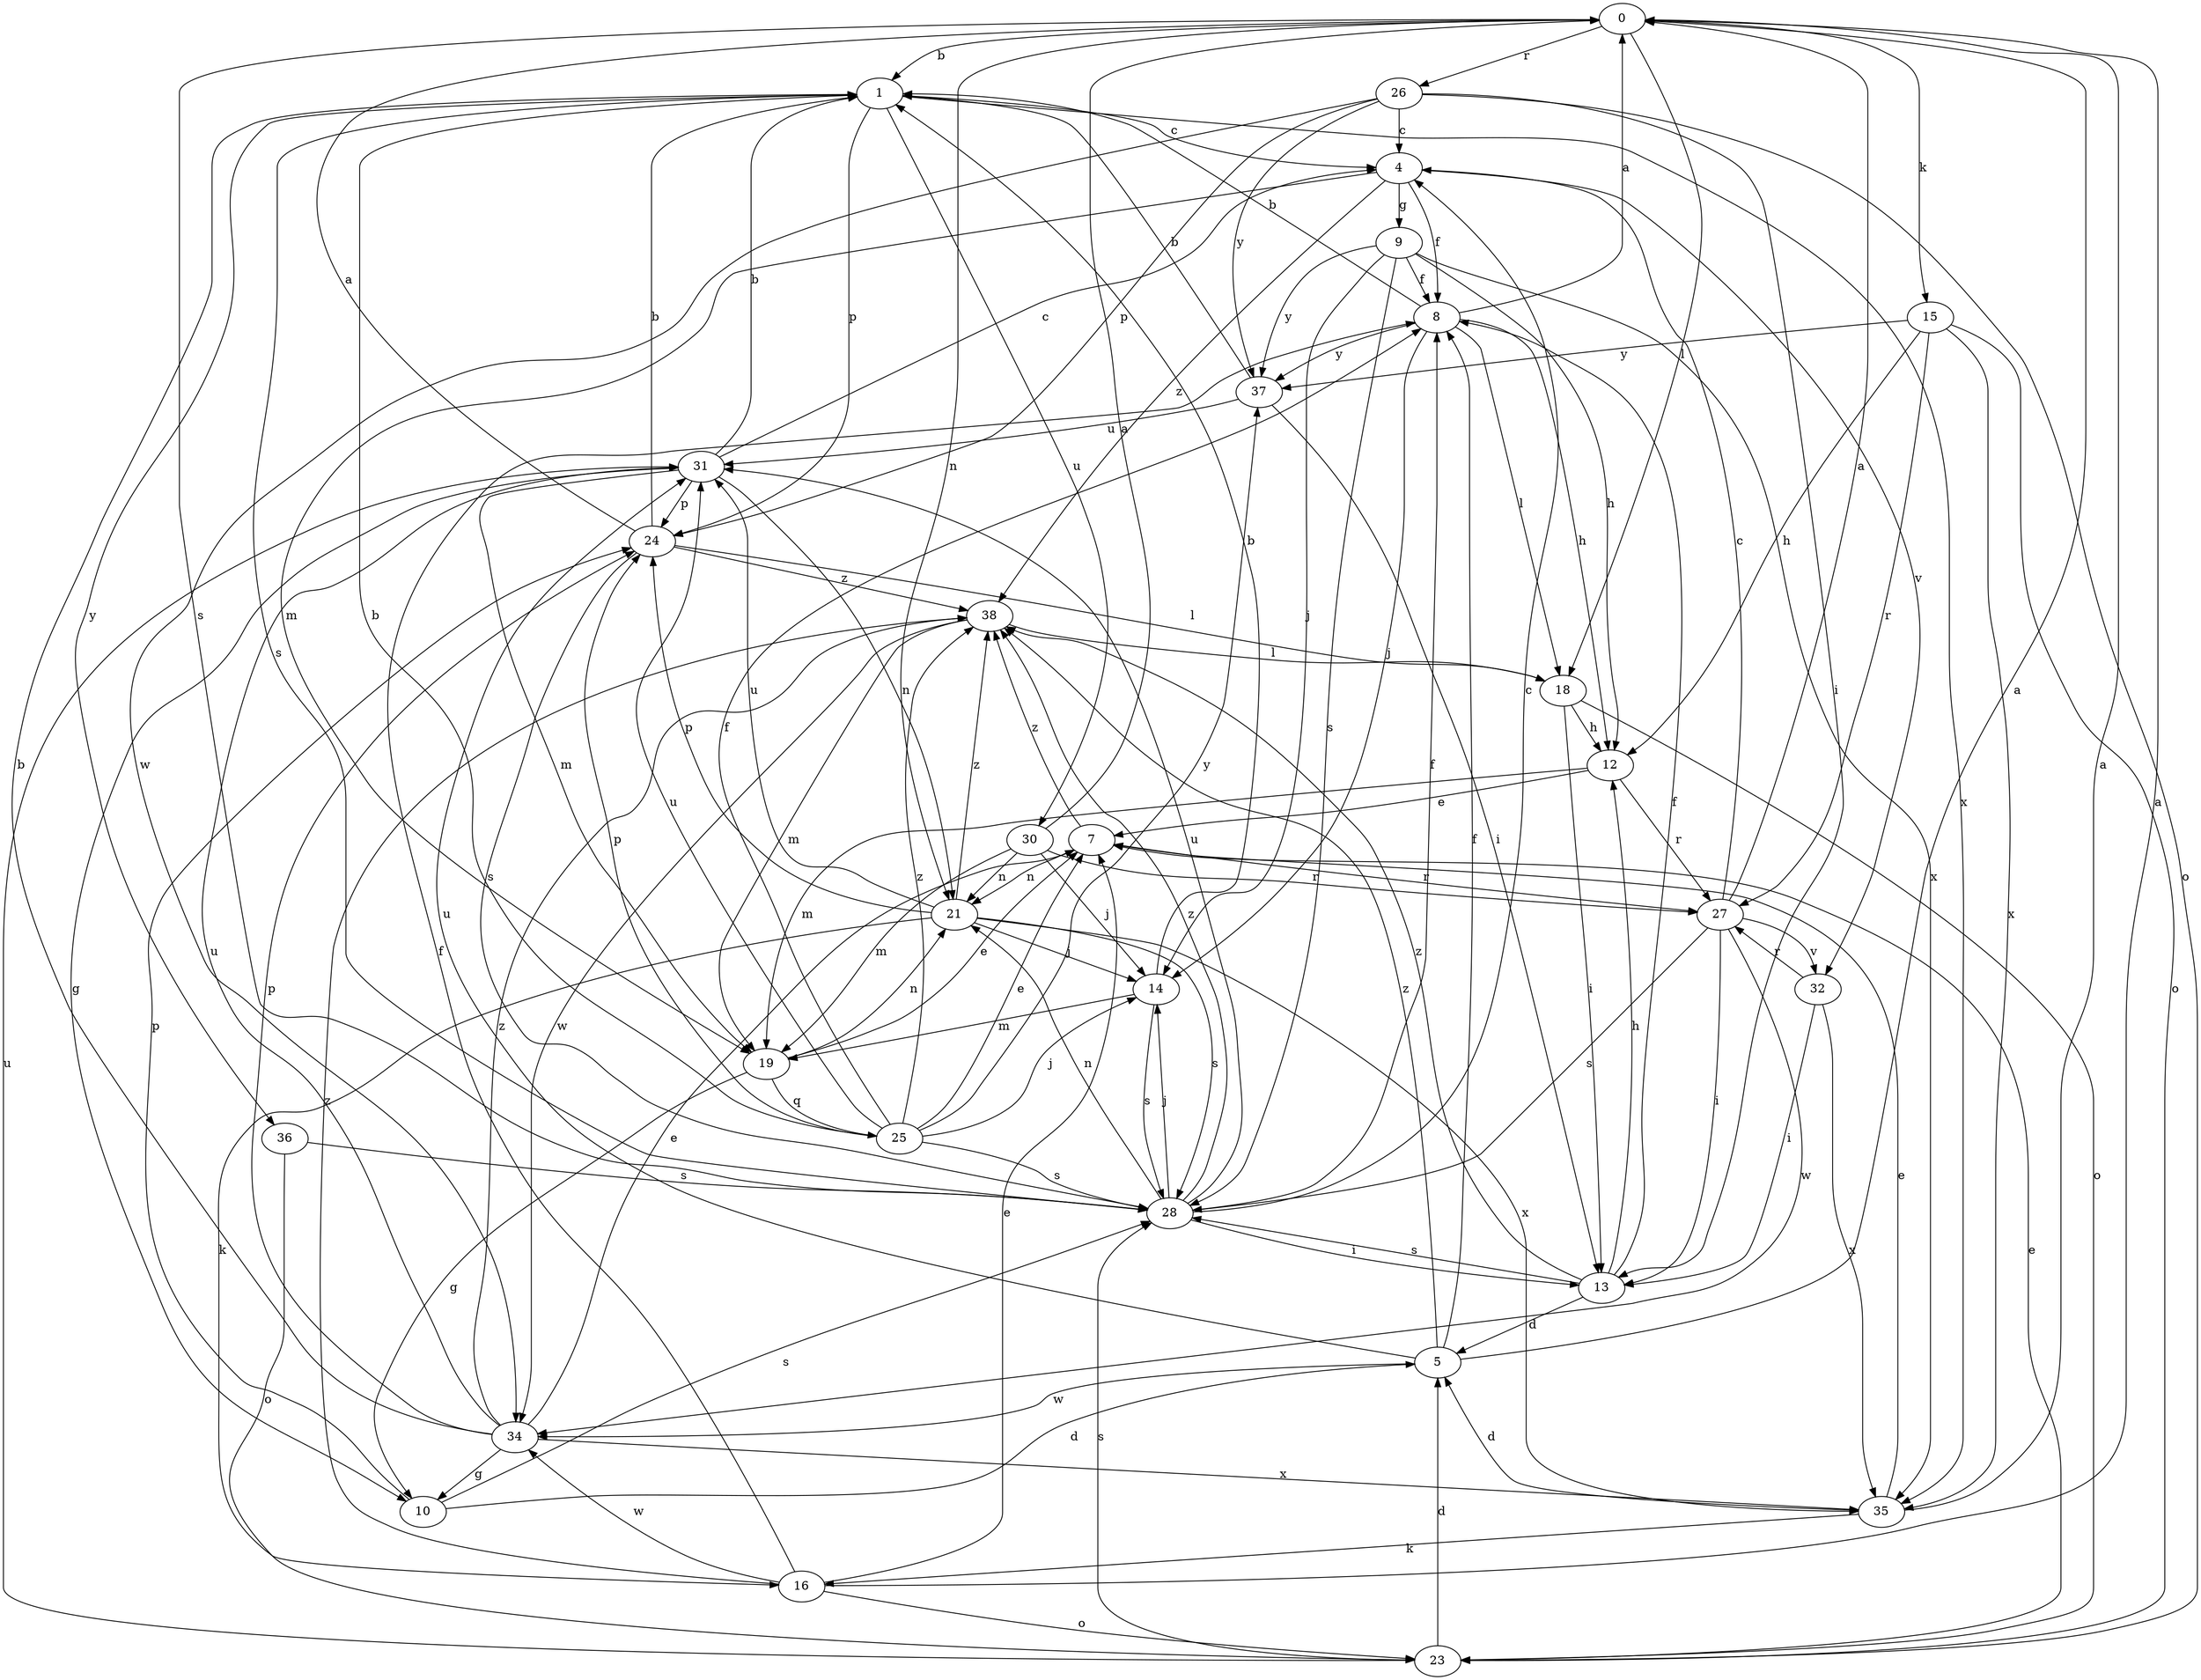 strict digraph  {
0;
1;
4;
5;
7;
8;
9;
10;
12;
13;
14;
15;
16;
18;
19;
21;
23;
24;
25;
26;
27;
28;
30;
31;
32;
34;
35;
36;
37;
38;
0 -> 1  [label=b];
0 -> 15  [label=k];
0 -> 18  [label=l];
0 -> 21  [label=n];
0 -> 26  [label=r];
0 -> 28  [label=s];
1 -> 4  [label=c];
1 -> 24  [label=p];
1 -> 28  [label=s];
1 -> 30  [label=u];
1 -> 35  [label=x];
1 -> 36  [label=y];
4 -> 8  [label=f];
4 -> 9  [label=g];
4 -> 19  [label=m];
4 -> 32  [label=v];
4 -> 38  [label=z];
5 -> 0  [label=a];
5 -> 8  [label=f];
5 -> 31  [label=u];
5 -> 34  [label=w];
5 -> 38  [label=z];
7 -> 21  [label=n];
7 -> 27  [label=r];
7 -> 38  [label=z];
8 -> 0  [label=a];
8 -> 1  [label=b];
8 -> 12  [label=h];
8 -> 14  [label=j];
8 -> 18  [label=l];
8 -> 37  [label=y];
9 -> 8  [label=f];
9 -> 12  [label=h];
9 -> 14  [label=j];
9 -> 28  [label=s];
9 -> 35  [label=x];
9 -> 37  [label=y];
10 -> 5  [label=d];
10 -> 24  [label=p];
10 -> 28  [label=s];
12 -> 7  [label=e];
12 -> 19  [label=m];
12 -> 27  [label=r];
13 -> 5  [label=d];
13 -> 8  [label=f];
13 -> 12  [label=h];
13 -> 28  [label=s];
13 -> 38  [label=z];
14 -> 1  [label=b];
14 -> 19  [label=m];
14 -> 28  [label=s];
15 -> 12  [label=h];
15 -> 23  [label=o];
15 -> 27  [label=r];
15 -> 35  [label=x];
15 -> 37  [label=y];
16 -> 0  [label=a];
16 -> 7  [label=e];
16 -> 8  [label=f];
16 -> 23  [label=o];
16 -> 34  [label=w];
16 -> 38  [label=z];
18 -> 12  [label=h];
18 -> 13  [label=i];
18 -> 23  [label=o];
19 -> 7  [label=e];
19 -> 10  [label=g];
19 -> 21  [label=n];
19 -> 25  [label=q];
21 -> 14  [label=j];
21 -> 16  [label=k];
21 -> 24  [label=p];
21 -> 28  [label=s];
21 -> 31  [label=u];
21 -> 35  [label=x];
21 -> 38  [label=z];
23 -> 5  [label=d];
23 -> 7  [label=e];
23 -> 28  [label=s];
23 -> 31  [label=u];
24 -> 0  [label=a];
24 -> 1  [label=b];
24 -> 18  [label=l];
24 -> 28  [label=s];
24 -> 38  [label=z];
25 -> 1  [label=b];
25 -> 7  [label=e];
25 -> 8  [label=f];
25 -> 14  [label=j];
25 -> 24  [label=p];
25 -> 28  [label=s];
25 -> 31  [label=u];
25 -> 37  [label=y];
25 -> 38  [label=z];
26 -> 4  [label=c];
26 -> 13  [label=i];
26 -> 23  [label=o];
26 -> 24  [label=p];
26 -> 34  [label=w];
26 -> 37  [label=y];
27 -> 0  [label=a];
27 -> 4  [label=c];
27 -> 13  [label=i];
27 -> 28  [label=s];
27 -> 32  [label=v];
27 -> 34  [label=w];
28 -> 4  [label=c];
28 -> 8  [label=f];
28 -> 13  [label=i];
28 -> 14  [label=j];
28 -> 21  [label=n];
28 -> 31  [label=u];
28 -> 38  [label=z];
30 -> 0  [label=a];
30 -> 14  [label=j];
30 -> 19  [label=m];
30 -> 21  [label=n];
30 -> 27  [label=r];
31 -> 1  [label=b];
31 -> 4  [label=c];
31 -> 10  [label=g];
31 -> 19  [label=m];
31 -> 21  [label=n];
31 -> 24  [label=p];
32 -> 13  [label=i];
32 -> 27  [label=r];
32 -> 35  [label=x];
34 -> 1  [label=b];
34 -> 7  [label=e];
34 -> 10  [label=g];
34 -> 24  [label=p];
34 -> 31  [label=u];
34 -> 35  [label=x];
34 -> 38  [label=z];
35 -> 0  [label=a];
35 -> 5  [label=d];
35 -> 7  [label=e];
35 -> 16  [label=k];
36 -> 23  [label=o];
36 -> 28  [label=s];
37 -> 1  [label=b];
37 -> 13  [label=i];
37 -> 31  [label=u];
38 -> 18  [label=l];
38 -> 19  [label=m];
38 -> 34  [label=w];
}
